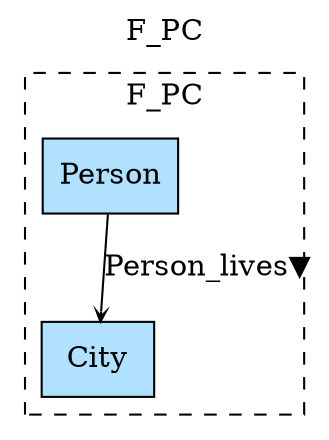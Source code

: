 digraph {graph[label=F_PC,labelloc=tl,labelfontsize=12];
subgraph cluster_F_PC{style=dashed;label=F_PC;
"Person"[shape=record,fillcolor=lightskyblue1,style = filled,label="Person"];
"City"[shape=record,fillcolor=lightskyblue1,style = filled,label="City"];

"Person"->"City"[label="Person_lives▼",arrowhead=vee,headlabel="",arrowsize=.5];

}
}